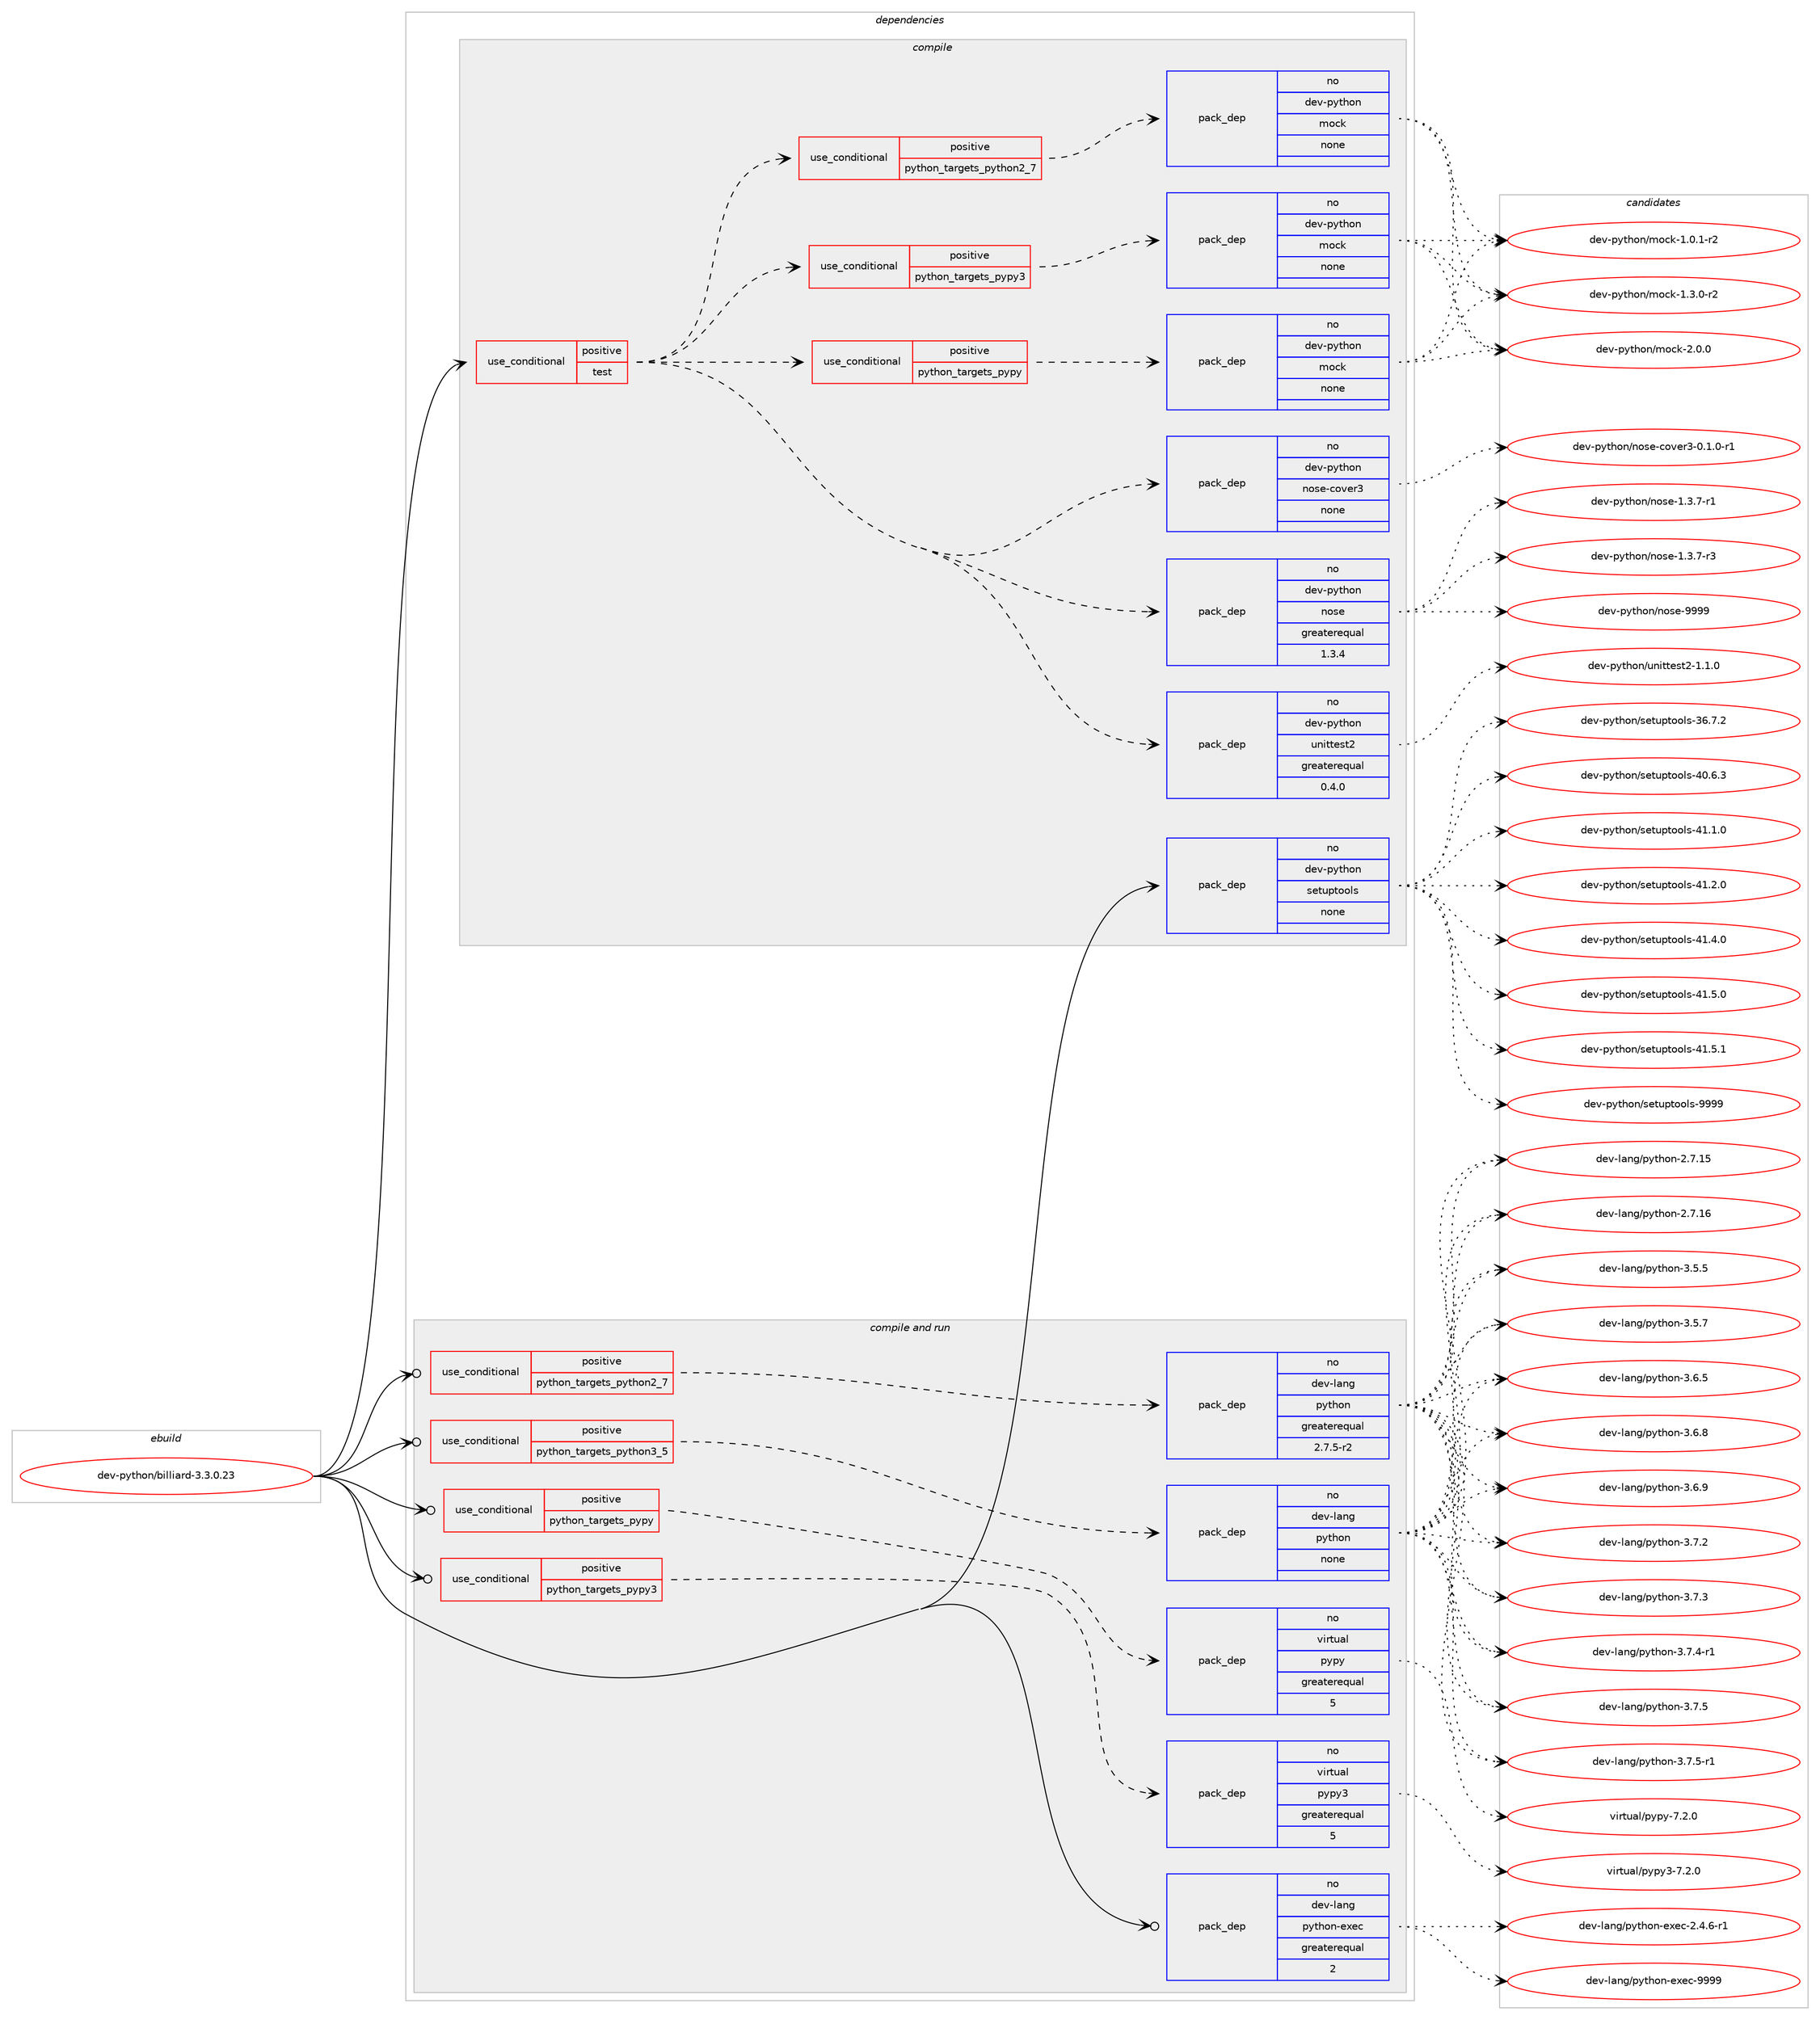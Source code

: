 digraph prolog {

# *************
# Graph options
# *************

newrank=true;
concentrate=true;
compound=true;
graph [rankdir=LR,fontname=Helvetica,fontsize=10,ranksep=1.5];#, ranksep=2.5, nodesep=0.2];
edge  [arrowhead=vee];
node  [fontname=Helvetica,fontsize=10];

# **********
# The ebuild
# **********

subgraph cluster_leftcol {
color=gray;
rank=same;
label=<<i>ebuild</i>>;
id [label="dev-python/billiard-3.3.0.23", color=red, width=4, href="../dev-python/billiard-3.3.0.23.svg"];
}

# ****************
# The dependencies
# ****************

subgraph cluster_midcol {
color=gray;
label=<<i>dependencies</i>>;
subgraph cluster_compile {
fillcolor="#eeeeee";
style=filled;
label=<<i>compile</i>>;
subgraph cond136856 {
dependency596646 [label=<<TABLE BORDER="0" CELLBORDER="1" CELLSPACING="0" CELLPADDING="4"><TR><TD ROWSPAN="3" CELLPADDING="10">use_conditional</TD></TR><TR><TD>positive</TD></TR><TR><TD>test</TD></TR></TABLE>>, shape=none, color=red];
subgraph pack448015 {
dependency596647 [label=<<TABLE BORDER="0" CELLBORDER="1" CELLSPACING="0" CELLPADDING="4" WIDTH="220"><TR><TD ROWSPAN="6" CELLPADDING="30">pack_dep</TD></TR><TR><TD WIDTH="110">no</TD></TR><TR><TD>dev-python</TD></TR><TR><TD>unittest2</TD></TR><TR><TD>greaterequal</TD></TR><TR><TD>0.4.0</TD></TR></TABLE>>, shape=none, color=blue];
}
dependency596646:e -> dependency596647:w [weight=20,style="dashed",arrowhead="vee"];
subgraph pack448016 {
dependency596648 [label=<<TABLE BORDER="0" CELLBORDER="1" CELLSPACING="0" CELLPADDING="4" WIDTH="220"><TR><TD ROWSPAN="6" CELLPADDING="30">pack_dep</TD></TR><TR><TD WIDTH="110">no</TD></TR><TR><TD>dev-python</TD></TR><TR><TD>nose</TD></TR><TR><TD>greaterequal</TD></TR><TR><TD>1.3.4</TD></TR></TABLE>>, shape=none, color=blue];
}
dependency596646:e -> dependency596648:w [weight=20,style="dashed",arrowhead="vee"];
subgraph pack448017 {
dependency596649 [label=<<TABLE BORDER="0" CELLBORDER="1" CELLSPACING="0" CELLPADDING="4" WIDTH="220"><TR><TD ROWSPAN="6" CELLPADDING="30">pack_dep</TD></TR><TR><TD WIDTH="110">no</TD></TR><TR><TD>dev-python</TD></TR><TR><TD>nose-cover3</TD></TR><TR><TD>none</TD></TR><TR><TD></TD></TR></TABLE>>, shape=none, color=blue];
}
dependency596646:e -> dependency596649:w [weight=20,style="dashed",arrowhead="vee"];
subgraph cond136857 {
dependency596650 [label=<<TABLE BORDER="0" CELLBORDER="1" CELLSPACING="0" CELLPADDING="4"><TR><TD ROWSPAN="3" CELLPADDING="10">use_conditional</TD></TR><TR><TD>positive</TD></TR><TR><TD>python_targets_pypy</TD></TR></TABLE>>, shape=none, color=red];
subgraph pack448018 {
dependency596651 [label=<<TABLE BORDER="0" CELLBORDER="1" CELLSPACING="0" CELLPADDING="4" WIDTH="220"><TR><TD ROWSPAN="6" CELLPADDING="30">pack_dep</TD></TR><TR><TD WIDTH="110">no</TD></TR><TR><TD>dev-python</TD></TR><TR><TD>mock</TD></TR><TR><TD>none</TD></TR><TR><TD></TD></TR></TABLE>>, shape=none, color=blue];
}
dependency596650:e -> dependency596651:w [weight=20,style="dashed",arrowhead="vee"];
}
dependency596646:e -> dependency596650:w [weight=20,style="dashed",arrowhead="vee"];
subgraph cond136858 {
dependency596652 [label=<<TABLE BORDER="0" CELLBORDER="1" CELLSPACING="0" CELLPADDING="4"><TR><TD ROWSPAN="3" CELLPADDING="10">use_conditional</TD></TR><TR><TD>positive</TD></TR><TR><TD>python_targets_pypy3</TD></TR></TABLE>>, shape=none, color=red];
subgraph pack448019 {
dependency596653 [label=<<TABLE BORDER="0" CELLBORDER="1" CELLSPACING="0" CELLPADDING="4" WIDTH="220"><TR><TD ROWSPAN="6" CELLPADDING="30">pack_dep</TD></TR><TR><TD WIDTH="110">no</TD></TR><TR><TD>dev-python</TD></TR><TR><TD>mock</TD></TR><TR><TD>none</TD></TR><TR><TD></TD></TR></TABLE>>, shape=none, color=blue];
}
dependency596652:e -> dependency596653:w [weight=20,style="dashed",arrowhead="vee"];
}
dependency596646:e -> dependency596652:w [weight=20,style="dashed",arrowhead="vee"];
subgraph cond136859 {
dependency596654 [label=<<TABLE BORDER="0" CELLBORDER="1" CELLSPACING="0" CELLPADDING="4"><TR><TD ROWSPAN="3" CELLPADDING="10">use_conditional</TD></TR><TR><TD>positive</TD></TR><TR><TD>python_targets_python2_7</TD></TR></TABLE>>, shape=none, color=red];
subgraph pack448020 {
dependency596655 [label=<<TABLE BORDER="0" CELLBORDER="1" CELLSPACING="0" CELLPADDING="4" WIDTH="220"><TR><TD ROWSPAN="6" CELLPADDING="30">pack_dep</TD></TR><TR><TD WIDTH="110">no</TD></TR><TR><TD>dev-python</TD></TR><TR><TD>mock</TD></TR><TR><TD>none</TD></TR><TR><TD></TD></TR></TABLE>>, shape=none, color=blue];
}
dependency596654:e -> dependency596655:w [weight=20,style="dashed",arrowhead="vee"];
}
dependency596646:e -> dependency596654:w [weight=20,style="dashed",arrowhead="vee"];
}
id:e -> dependency596646:w [weight=20,style="solid",arrowhead="vee"];
subgraph pack448021 {
dependency596656 [label=<<TABLE BORDER="0" CELLBORDER="1" CELLSPACING="0" CELLPADDING="4" WIDTH="220"><TR><TD ROWSPAN="6" CELLPADDING="30">pack_dep</TD></TR><TR><TD WIDTH="110">no</TD></TR><TR><TD>dev-python</TD></TR><TR><TD>setuptools</TD></TR><TR><TD>none</TD></TR><TR><TD></TD></TR></TABLE>>, shape=none, color=blue];
}
id:e -> dependency596656:w [weight=20,style="solid",arrowhead="vee"];
}
subgraph cluster_compileandrun {
fillcolor="#eeeeee";
style=filled;
label=<<i>compile and run</i>>;
subgraph cond136860 {
dependency596657 [label=<<TABLE BORDER="0" CELLBORDER="1" CELLSPACING="0" CELLPADDING="4"><TR><TD ROWSPAN="3" CELLPADDING="10">use_conditional</TD></TR><TR><TD>positive</TD></TR><TR><TD>python_targets_pypy</TD></TR></TABLE>>, shape=none, color=red];
subgraph pack448022 {
dependency596658 [label=<<TABLE BORDER="0" CELLBORDER="1" CELLSPACING="0" CELLPADDING="4" WIDTH="220"><TR><TD ROWSPAN="6" CELLPADDING="30">pack_dep</TD></TR><TR><TD WIDTH="110">no</TD></TR><TR><TD>virtual</TD></TR><TR><TD>pypy</TD></TR><TR><TD>greaterequal</TD></TR><TR><TD>5</TD></TR></TABLE>>, shape=none, color=blue];
}
dependency596657:e -> dependency596658:w [weight=20,style="dashed",arrowhead="vee"];
}
id:e -> dependency596657:w [weight=20,style="solid",arrowhead="odotvee"];
subgraph cond136861 {
dependency596659 [label=<<TABLE BORDER="0" CELLBORDER="1" CELLSPACING="0" CELLPADDING="4"><TR><TD ROWSPAN="3" CELLPADDING="10">use_conditional</TD></TR><TR><TD>positive</TD></TR><TR><TD>python_targets_pypy3</TD></TR></TABLE>>, shape=none, color=red];
subgraph pack448023 {
dependency596660 [label=<<TABLE BORDER="0" CELLBORDER="1" CELLSPACING="0" CELLPADDING="4" WIDTH="220"><TR><TD ROWSPAN="6" CELLPADDING="30">pack_dep</TD></TR><TR><TD WIDTH="110">no</TD></TR><TR><TD>virtual</TD></TR><TR><TD>pypy3</TD></TR><TR><TD>greaterequal</TD></TR><TR><TD>5</TD></TR></TABLE>>, shape=none, color=blue];
}
dependency596659:e -> dependency596660:w [weight=20,style="dashed",arrowhead="vee"];
}
id:e -> dependency596659:w [weight=20,style="solid",arrowhead="odotvee"];
subgraph cond136862 {
dependency596661 [label=<<TABLE BORDER="0" CELLBORDER="1" CELLSPACING="0" CELLPADDING="4"><TR><TD ROWSPAN="3" CELLPADDING="10">use_conditional</TD></TR><TR><TD>positive</TD></TR><TR><TD>python_targets_python2_7</TD></TR></TABLE>>, shape=none, color=red];
subgraph pack448024 {
dependency596662 [label=<<TABLE BORDER="0" CELLBORDER="1" CELLSPACING="0" CELLPADDING="4" WIDTH="220"><TR><TD ROWSPAN="6" CELLPADDING="30">pack_dep</TD></TR><TR><TD WIDTH="110">no</TD></TR><TR><TD>dev-lang</TD></TR><TR><TD>python</TD></TR><TR><TD>greaterequal</TD></TR><TR><TD>2.7.5-r2</TD></TR></TABLE>>, shape=none, color=blue];
}
dependency596661:e -> dependency596662:w [weight=20,style="dashed",arrowhead="vee"];
}
id:e -> dependency596661:w [weight=20,style="solid",arrowhead="odotvee"];
subgraph cond136863 {
dependency596663 [label=<<TABLE BORDER="0" CELLBORDER="1" CELLSPACING="0" CELLPADDING="4"><TR><TD ROWSPAN="3" CELLPADDING="10">use_conditional</TD></TR><TR><TD>positive</TD></TR><TR><TD>python_targets_python3_5</TD></TR></TABLE>>, shape=none, color=red];
subgraph pack448025 {
dependency596664 [label=<<TABLE BORDER="0" CELLBORDER="1" CELLSPACING="0" CELLPADDING="4" WIDTH="220"><TR><TD ROWSPAN="6" CELLPADDING="30">pack_dep</TD></TR><TR><TD WIDTH="110">no</TD></TR><TR><TD>dev-lang</TD></TR><TR><TD>python</TD></TR><TR><TD>none</TD></TR><TR><TD></TD></TR></TABLE>>, shape=none, color=blue];
}
dependency596663:e -> dependency596664:w [weight=20,style="dashed",arrowhead="vee"];
}
id:e -> dependency596663:w [weight=20,style="solid",arrowhead="odotvee"];
subgraph pack448026 {
dependency596665 [label=<<TABLE BORDER="0" CELLBORDER="1" CELLSPACING="0" CELLPADDING="4" WIDTH="220"><TR><TD ROWSPAN="6" CELLPADDING="30">pack_dep</TD></TR><TR><TD WIDTH="110">no</TD></TR><TR><TD>dev-lang</TD></TR><TR><TD>python-exec</TD></TR><TR><TD>greaterequal</TD></TR><TR><TD>2</TD></TR></TABLE>>, shape=none, color=blue];
}
id:e -> dependency596665:w [weight=20,style="solid",arrowhead="odotvee"];
}
subgraph cluster_run {
fillcolor="#eeeeee";
style=filled;
label=<<i>run</i>>;
}
}

# **************
# The candidates
# **************

subgraph cluster_choices {
rank=same;
color=gray;
label=<<i>candidates</i>>;

subgraph choice448015 {
color=black;
nodesep=1;
choice100101118451121211161041111104711711010511611610111511650454946494648 [label="dev-python/unittest2-1.1.0", color=red, width=4,href="../dev-python/unittest2-1.1.0.svg"];
dependency596647:e -> choice100101118451121211161041111104711711010511611610111511650454946494648:w [style=dotted,weight="100"];
}
subgraph choice448016 {
color=black;
nodesep=1;
choice10010111845112121116104111110471101111151014549465146554511449 [label="dev-python/nose-1.3.7-r1", color=red, width=4,href="../dev-python/nose-1.3.7-r1.svg"];
choice10010111845112121116104111110471101111151014549465146554511451 [label="dev-python/nose-1.3.7-r3", color=red, width=4,href="../dev-python/nose-1.3.7-r3.svg"];
choice10010111845112121116104111110471101111151014557575757 [label="dev-python/nose-9999", color=red, width=4,href="../dev-python/nose-9999.svg"];
dependency596648:e -> choice10010111845112121116104111110471101111151014549465146554511449:w [style=dotted,weight="100"];
dependency596648:e -> choice10010111845112121116104111110471101111151014549465146554511451:w [style=dotted,weight="100"];
dependency596648:e -> choice10010111845112121116104111110471101111151014557575757:w [style=dotted,weight="100"];
}
subgraph choice448017 {
color=black;
nodesep=1;
choice10010111845112121116104111110471101111151014599111118101114514548464946484511449 [label="dev-python/nose-cover3-0.1.0-r1", color=red, width=4,href="../dev-python/nose-cover3-0.1.0-r1.svg"];
dependency596649:e -> choice10010111845112121116104111110471101111151014599111118101114514548464946484511449:w [style=dotted,weight="100"];
}
subgraph choice448018 {
color=black;
nodesep=1;
choice1001011184511212111610411111047109111991074549464846494511450 [label="dev-python/mock-1.0.1-r2", color=red, width=4,href="../dev-python/mock-1.0.1-r2.svg"];
choice1001011184511212111610411111047109111991074549465146484511450 [label="dev-python/mock-1.3.0-r2", color=red, width=4,href="../dev-python/mock-1.3.0-r2.svg"];
choice100101118451121211161041111104710911199107455046484648 [label="dev-python/mock-2.0.0", color=red, width=4,href="../dev-python/mock-2.0.0.svg"];
dependency596651:e -> choice1001011184511212111610411111047109111991074549464846494511450:w [style=dotted,weight="100"];
dependency596651:e -> choice1001011184511212111610411111047109111991074549465146484511450:w [style=dotted,weight="100"];
dependency596651:e -> choice100101118451121211161041111104710911199107455046484648:w [style=dotted,weight="100"];
}
subgraph choice448019 {
color=black;
nodesep=1;
choice1001011184511212111610411111047109111991074549464846494511450 [label="dev-python/mock-1.0.1-r2", color=red, width=4,href="../dev-python/mock-1.0.1-r2.svg"];
choice1001011184511212111610411111047109111991074549465146484511450 [label="dev-python/mock-1.3.0-r2", color=red, width=4,href="../dev-python/mock-1.3.0-r2.svg"];
choice100101118451121211161041111104710911199107455046484648 [label="dev-python/mock-2.0.0", color=red, width=4,href="../dev-python/mock-2.0.0.svg"];
dependency596653:e -> choice1001011184511212111610411111047109111991074549464846494511450:w [style=dotted,weight="100"];
dependency596653:e -> choice1001011184511212111610411111047109111991074549465146484511450:w [style=dotted,weight="100"];
dependency596653:e -> choice100101118451121211161041111104710911199107455046484648:w [style=dotted,weight="100"];
}
subgraph choice448020 {
color=black;
nodesep=1;
choice1001011184511212111610411111047109111991074549464846494511450 [label="dev-python/mock-1.0.1-r2", color=red, width=4,href="../dev-python/mock-1.0.1-r2.svg"];
choice1001011184511212111610411111047109111991074549465146484511450 [label="dev-python/mock-1.3.0-r2", color=red, width=4,href="../dev-python/mock-1.3.0-r2.svg"];
choice100101118451121211161041111104710911199107455046484648 [label="dev-python/mock-2.0.0", color=red, width=4,href="../dev-python/mock-2.0.0.svg"];
dependency596655:e -> choice1001011184511212111610411111047109111991074549464846494511450:w [style=dotted,weight="100"];
dependency596655:e -> choice1001011184511212111610411111047109111991074549465146484511450:w [style=dotted,weight="100"];
dependency596655:e -> choice100101118451121211161041111104710911199107455046484648:w [style=dotted,weight="100"];
}
subgraph choice448021 {
color=black;
nodesep=1;
choice100101118451121211161041111104711510111611711211611111110811545515446554650 [label="dev-python/setuptools-36.7.2", color=red, width=4,href="../dev-python/setuptools-36.7.2.svg"];
choice100101118451121211161041111104711510111611711211611111110811545524846544651 [label="dev-python/setuptools-40.6.3", color=red, width=4,href="../dev-python/setuptools-40.6.3.svg"];
choice100101118451121211161041111104711510111611711211611111110811545524946494648 [label="dev-python/setuptools-41.1.0", color=red, width=4,href="../dev-python/setuptools-41.1.0.svg"];
choice100101118451121211161041111104711510111611711211611111110811545524946504648 [label="dev-python/setuptools-41.2.0", color=red, width=4,href="../dev-python/setuptools-41.2.0.svg"];
choice100101118451121211161041111104711510111611711211611111110811545524946524648 [label="dev-python/setuptools-41.4.0", color=red, width=4,href="../dev-python/setuptools-41.4.0.svg"];
choice100101118451121211161041111104711510111611711211611111110811545524946534648 [label="dev-python/setuptools-41.5.0", color=red, width=4,href="../dev-python/setuptools-41.5.0.svg"];
choice100101118451121211161041111104711510111611711211611111110811545524946534649 [label="dev-python/setuptools-41.5.1", color=red, width=4,href="../dev-python/setuptools-41.5.1.svg"];
choice10010111845112121116104111110471151011161171121161111111081154557575757 [label="dev-python/setuptools-9999", color=red, width=4,href="../dev-python/setuptools-9999.svg"];
dependency596656:e -> choice100101118451121211161041111104711510111611711211611111110811545515446554650:w [style=dotted,weight="100"];
dependency596656:e -> choice100101118451121211161041111104711510111611711211611111110811545524846544651:w [style=dotted,weight="100"];
dependency596656:e -> choice100101118451121211161041111104711510111611711211611111110811545524946494648:w [style=dotted,weight="100"];
dependency596656:e -> choice100101118451121211161041111104711510111611711211611111110811545524946504648:w [style=dotted,weight="100"];
dependency596656:e -> choice100101118451121211161041111104711510111611711211611111110811545524946524648:w [style=dotted,weight="100"];
dependency596656:e -> choice100101118451121211161041111104711510111611711211611111110811545524946534648:w [style=dotted,weight="100"];
dependency596656:e -> choice100101118451121211161041111104711510111611711211611111110811545524946534649:w [style=dotted,weight="100"];
dependency596656:e -> choice10010111845112121116104111110471151011161171121161111111081154557575757:w [style=dotted,weight="100"];
}
subgraph choice448022 {
color=black;
nodesep=1;
choice1181051141161179710847112121112121455546504648 [label="virtual/pypy-7.2.0", color=red, width=4,href="../virtual/pypy-7.2.0.svg"];
dependency596658:e -> choice1181051141161179710847112121112121455546504648:w [style=dotted,weight="100"];
}
subgraph choice448023 {
color=black;
nodesep=1;
choice118105114116117971084711212111212151455546504648 [label="virtual/pypy3-7.2.0", color=red, width=4,href="../virtual/pypy3-7.2.0.svg"];
dependency596660:e -> choice118105114116117971084711212111212151455546504648:w [style=dotted,weight="100"];
}
subgraph choice448024 {
color=black;
nodesep=1;
choice10010111845108971101034711212111610411111045504655464953 [label="dev-lang/python-2.7.15", color=red, width=4,href="../dev-lang/python-2.7.15.svg"];
choice10010111845108971101034711212111610411111045504655464954 [label="dev-lang/python-2.7.16", color=red, width=4,href="../dev-lang/python-2.7.16.svg"];
choice100101118451089711010347112121116104111110455146534653 [label="dev-lang/python-3.5.5", color=red, width=4,href="../dev-lang/python-3.5.5.svg"];
choice100101118451089711010347112121116104111110455146534655 [label="dev-lang/python-3.5.7", color=red, width=4,href="../dev-lang/python-3.5.7.svg"];
choice100101118451089711010347112121116104111110455146544653 [label="dev-lang/python-3.6.5", color=red, width=4,href="../dev-lang/python-3.6.5.svg"];
choice100101118451089711010347112121116104111110455146544656 [label="dev-lang/python-3.6.8", color=red, width=4,href="../dev-lang/python-3.6.8.svg"];
choice100101118451089711010347112121116104111110455146544657 [label="dev-lang/python-3.6.9", color=red, width=4,href="../dev-lang/python-3.6.9.svg"];
choice100101118451089711010347112121116104111110455146554650 [label="dev-lang/python-3.7.2", color=red, width=4,href="../dev-lang/python-3.7.2.svg"];
choice100101118451089711010347112121116104111110455146554651 [label="dev-lang/python-3.7.3", color=red, width=4,href="../dev-lang/python-3.7.3.svg"];
choice1001011184510897110103471121211161041111104551465546524511449 [label="dev-lang/python-3.7.4-r1", color=red, width=4,href="../dev-lang/python-3.7.4-r1.svg"];
choice100101118451089711010347112121116104111110455146554653 [label="dev-lang/python-3.7.5", color=red, width=4,href="../dev-lang/python-3.7.5.svg"];
choice1001011184510897110103471121211161041111104551465546534511449 [label="dev-lang/python-3.7.5-r1", color=red, width=4,href="../dev-lang/python-3.7.5-r1.svg"];
dependency596662:e -> choice10010111845108971101034711212111610411111045504655464953:w [style=dotted,weight="100"];
dependency596662:e -> choice10010111845108971101034711212111610411111045504655464954:w [style=dotted,weight="100"];
dependency596662:e -> choice100101118451089711010347112121116104111110455146534653:w [style=dotted,weight="100"];
dependency596662:e -> choice100101118451089711010347112121116104111110455146534655:w [style=dotted,weight="100"];
dependency596662:e -> choice100101118451089711010347112121116104111110455146544653:w [style=dotted,weight="100"];
dependency596662:e -> choice100101118451089711010347112121116104111110455146544656:w [style=dotted,weight="100"];
dependency596662:e -> choice100101118451089711010347112121116104111110455146544657:w [style=dotted,weight="100"];
dependency596662:e -> choice100101118451089711010347112121116104111110455146554650:w [style=dotted,weight="100"];
dependency596662:e -> choice100101118451089711010347112121116104111110455146554651:w [style=dotted,weight="100"];
dependency596662:e -> choice1001011184510897110103471121211161041111104551465546524511449:w [style=dotted,weight="100"];
dependency596662:e -> choice100101118451089711010347112121116104111110455146554653:w [style=dotted,weight="100"];
dependency596662:e -> choice1001011184510897110103471121211161041111104551465546534511449:w [style=dotted,weight="100"];
}
subgraph choice448025 {
color=black;
nodesep=1;
choice10010111845108971101034711212111610411111045504655464953 [label="dev-lang/python-2.7.15", color=red, width=4,href="../dev-lang/python-2.7.15.svg"];
choice10010111845108971101034711212111610411111045504655464954 [label="dev-lang/python-2.7.16", color=red, width=4,href="../dev-lang/python-2.7.16.svg"];
choice100101118451089711010347112121116104111110455146534653 [label="dev-lang/python-3.5.5", color=red, width=4,href="../dev-lang/python-3.5.5.svg"];
choice100101118451089711010347112121116104111110455146534655 [label="dev-lang/python-3.5.7", color=red, width=4,href="../dev-lang/python-3.5.7.svg"];
choice100101118451089711010347112121116104111110455146544653 [label="dev-lang/python-3.6.5", color=red, width=4,href="../dev-lang/python-3.6.5.svg"];
choice100101118451089711010347112121116104111110455146544656 [label="dev-lang/python-3.6.8", color=red, width=4,href="../dev-lang/python-3.6.8.svg"];
choice100101118451089711010347112121116104111110455146544657 [label="dev-lang/python-3.6.9", color=red, width=4,href="../dev-lang/python-3.6.9.svg"];
choice100101118451089711010347112121116104111110455146554650 [label="dev-lang/python-3.7.2", color=red, width=4,href="../dev-lang/python-3.7.2.svg"];
choice100101118451089711010347112121116104111110455146554651 [label="dev-lang/python-3.7.3", color=red, width=4,href="../dev-lang/python-3.7.3.svg"];
choice1001011184510897110103471121211161041111104551465546524511449 [label="dev-lang/python-3.7.4-r1", color=red, width=4,href="../dev-lang/python-3.7.4-r1.svg"];
choice100101118451089711010347112121116104111110455146554653 [label="dev-lang/python-3.7.5", color=red, width=4,href="../dev-lang/python-3.7.5.svg"];
choice1001011184510897110103471121211161041111104551465546534511449 [label="dev-lang/python-3.7.5-r1", color=red, width=4,href="../dev-lang/python-3.7.5-r1.svg"];
dependency596664:e -> choice10010111845108971101034711212111610411111045504655464953:w [style=dotted,weight="100"];
dependency596664:e -> choice10010111845108971101034711212111610411111045504655464954:w [style=dotted,weight="100"];
dependency596664:e -> choice100101118451089711010347112121116104111110455146534653:w [style=dotted,weight="100"];
dependency596664:e -> choice100101118451089711010347112121116104111110455146534655:w [style=dotted,weight="100"];
dependency596664:e -> choice100101118451089711010347112121116104111110455146544653:w [style=dotted,weight="100"];
dependency596664:e -> choice100101118451089711010347112121116104111110455146544656:w [style=dotted,weight="100"];
dependency596664:e -> choice100101118451089711010347112121116104111110455146544657:w [style=dotted,weight="100"];
dependency596664:e -> choice100101118451089711010347112121116104111110455146554650:w [style=dotted,weight="100"];
dependency596664:e -> choice100101118451089711010347112121116104111110455146554651:w [style=dotted,weight="100"];
dependency596664:e -> choice1001011184510897110103471121211161041111104551465546524511449:w [style=dotted,weight="100"];
dependency596664:e -> choice100101118451089711010347112121116104111110455146554653:w [style=dotted,weight="100"];
dependency596664:e -> choice1001011184510897110103471121211161041111104551465546534511449:w [style=dotted,weight="100"];
}
subgraph choice448026 {
color=black;
nodesep=1;
choice10010111845108971101034711212111610411111045101120101994550465246544511449 [label="dev-lang/python-exec-2.4.6-r1", color=red, width=4,href="../dev-lang/python-exec-2.4.6-r1.svg"];
choice10010111845108971101034711212111610411111045101120101994557575757 [label="dev-lang/python-exec-9999", color=red, width=4,href="../dev-lang/python-exec-9999.svg"];
dependency596665:e -> choice10010111845108971101034711212111610411111045101120101994550465246544511449:w [style=dotted,weight="100"];
dependency596665:e -> choice10010111845108971101034711212111610411111045101120101994557575757:w [style=dotted,weight="100"];
}
}

}
